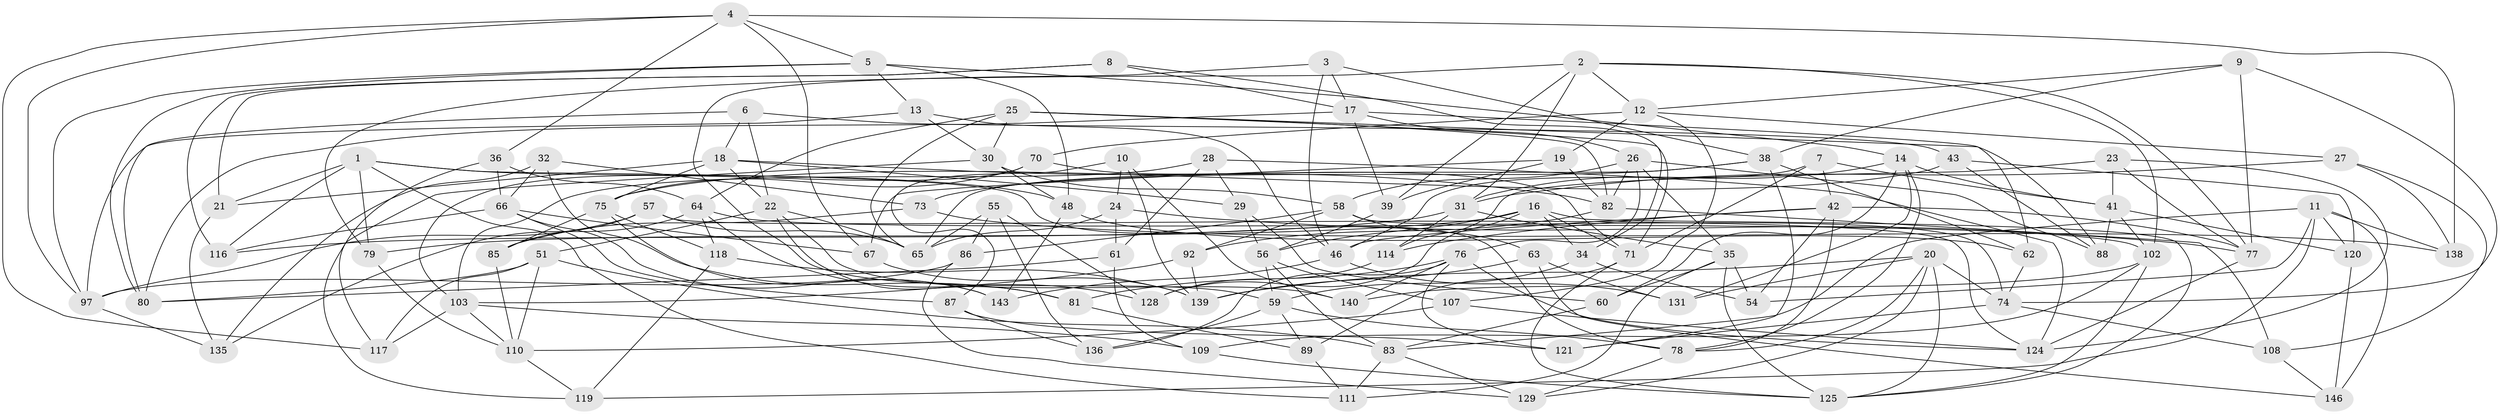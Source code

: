 // original degree distribution, {4: 1.0}
// Generated by graph-tools (version 1.1) at 2025/11/02/27/25 16:11:44]
// undirected, 102 vertices, 247 edges
graph export_dot {
graph [start="1"]
  node [color=gray90,style=filled];
  1 [super="+50"];
  2 [super="+104"];
  3;
  4 [super="+40"];
  5 [super="+137"];
  6;
  7;
  8;
  9;
  10;
  11 [super="+72"];
  12 [super="+113"];
  13;
  14 [super="+15"];
  16 [super="+53"];
  17 [super="+105"];
  18 [super="+44"];
  19;
  20 [super="+47"];
  21;
  22 [super="+52"];
  23;
  24;
  25 [super="+49"];
  26 [super="+91"];
  27;
  28;
  29;
  30 [super="+144"];
  31 [super="+33"];
  32;
  34;
  35 [super="+37"];
  36;
  38 [super="+45"];
  39;
  41 [super="+100"];
  42 [super="+112"];
  43;
  46 [super="+99"];
  48 [super="+93"];
  51 [super="+98"];
  54;
  55;
  56 [super="+94"];
  57;
  58 [super="+69"];
  59 [super="+106"];
  60;
  61;
  62;
  63;
  64 [super="+126"];
  65 [super="+134"];
  66 [super="+68"];
  67;
  70;
  71 [super="+115"];
  73;
  74 [super="+122"];
  75 [super="+127"];
  76 [super="+90"];
  77 [super="+123"];
  78 [super="+101"];
  79;
  80 [super="+84"];
  81;
  82 [super="+96"];
  83 [super="+95"];
  85;
  86;
  87;
  88;
  89;
  92;
  97 [super="+132"];
  102 [super="+142"];
  103 [super="+130"];
  107;
  108;
  109;
  110 [super="+145"];
  111;
  114;
  116;
  117;
  118;
  119;
  120;
  121;
  124 [super="+147"];
  125 [super="+133"];
  128;
  129;
  131;
  135;
  136;
  138;
  139 [super="+141"];
  140;
  143;
  146;
  1 -- 116;
  1 -- 48;
  1 -- 111;
  1 -- 21;
  1 -- 79;
  1 -- 78;
  2 -- 12;
  2 -- 79;
  2 -- 31;
  2 -- 77;
  2 -- 102;
  2 -- 39;
  3 -- 17;
  3 -- 38;
  3 -- 59;
  3 -- 46;
  4 -- 67;
  4 -- 138;
  4 -- 97;
  4 -- 117;
  4 -- 36;
  4 -- 5;
  5 -- 97;
  5 -- 48;
  5 -- 14;
  5 -- 80;
  5 -- 13;
  6 -- 43;
  6 -- 22;
  6 -- 80;
  6 -- 18;
  7 -- 71;
  7 -- 46;
  7 -- 42;
  7 -- 41;
  8 -- 21;
  8 -- 17;
  8 -- 34;
  8 -- 116;
  9 -- 12;
  9 -- 74;
  9 -- 38;
  9 -- 77;
  10 -- 140;
  10 -- 24;
  10 -- 87;
  10 -- 139;
  11 -- 54;
  11 -- 138;
  11 -- 119;
  11 -- 120;
  11 -- 83;
  11 -- 146;
  12 -- 27;
  12 -- 19;
  12 -- 107;
  12 -- 70;
  13 -- 97;
  13 -- 46;
  13 -- 30;
  14 -- 41;
  14 -- 131;
  14 -- 60;
  14 -- 78;
  14 -- 31;
  16 -- 34;
  16 -- 79;
  16 -- 125;
  16 -- 56;
  16 -- 128;
  16 -- 71;
  17 -- 39;
  17 -- 80;
  17 -- 26;
  17 -- 62;
  18 -- 21;
  18 -- 82;
  18 -- 75;
  18 -- 29;
  18 -- 22;
  19 -- 67;
  19 -- 39;
  19 -- 82;
  20 -- 74;
  20 -- 139;
  20 -- 78;
  20 -- 129;
  20 -- 131;
  20 -- 125;
  21 -- 135;
  22 -- 81;
  22 -- 65;
  22 -- 140;
  22 -- 51;
  23 -- 41;
  23 -- 114;
  23 -- 77;
  23 -- 124;
  24 -- 77;
  24 -- 65;
  24 -- 61;
  25 -- 71;
  25 -- 82;
  25 -- 88;
  25 -- 64;
  25 -- 30;
  25 -- 65;
  26 -- 88;
  26 -- 58;
  26 -- 35;
  26 -- 82;
  26 -- 76;
  27 -- 31;
  27 -- 108;
  27 -- 138;
  28 -- 61;
  28 -- 29;
  28 -- 124;
  28 -- 103;
  29 -- 60;
  29 -- 56;
  30 -- 58;
  30 -- 119;
  30 -- 48 [weight=2];
  31 -- 35;
  31 -- 114;
  31 -- 116;
  32 -- 73;
  32 -- 66;
  32 -- 135;
  32 -- 81;
  34 -- 59;
  34 -- 54;
  35 -- 111;
  35 -- 60;
  35 -- 125;
  35 -- 54;
  36 -- 117;
  36 -- 66;
  36 -- 64;
  38 -- 62;
  38 -- 121;
  38 -- 73;
  38 -- 65;
  39 -- 56;
  41 -- 102;
  41 -- 88;
  41 -- 120;
  42 -- 114;
  42 -- 77;
  42 -- 78;
  42 -- 54;
  42 -- 46;
  43 -- 88;
  43 -- 120;
  43 -- 75;
  46 -- 143;
  46 -- 131;
  48 -- 143;
  48 -- 62;
  51 -- 80 [weight=2];
  51 -- 83;
  51 -- 110;
  51 -- 117;
  55 -- 136;
  55 -- 86;
  55 -- 128;
  55 -- 65;
  56 -- 59;
  56 -- 107;
  56 -- 83;
  57 -- 124;
  57 -- 85;
  57 -- 65;
  57 -- 97;
  58 -- 63;
  58 -- 92;
  58 -- 74;
  58 -- 86;
  59 -- 89;
  59 -- 136;
  59 -- 78;
  60 -- 83;
  61 -- 109;
  61 -- 80;
  62 -- 74;
  63 -- 146;
  63 -- 131;
  63 -- 139;
  64 -- 128;
  64 -- 102;
  64 -- 118;
  64 -- 135;
  66 -- 87;
  66 -- 67;
  66 -- 116;
  66 -- 143;
  67 -- 139;
  70 -- 75;
  70 -- 71;
  70 -- 103;
  71 -- 89;
  71 -- 125;
  73 -- 85;
  73 -- 138;
  74 -- 121;
  74 -- 108;
  75 -- 85;
  75 -- 118;
  75 -- 143;
  76 -- 81;
  76 -- 121;
  76 -- 140;
  76 -- 136;
  76 -- 124;
  77 -- 124;
  78 -- 129;
  79 -- 110;
  81 -- 89;
  82 -- 108;
  82 -- 92;
  83 -- 111;
  83 -- 129;
  85 -- 110;
  86 -- 97;
  86 -- 129;
  87 -- 136;
  87 -- 121;
  89 -- 111;
  92 -- 103;
  92 -- 139;
  97 -- 135;
  102 -- 140;
  102 -- 109;
  102 -- 125;
  103 -- 109;
  103 -- 110;
  103 -- 117;
  107 -- 110;
  107 -- 124;
  108 -- 146;
  109 -- 125;
  110 -- 119;
  114 -- 128;
  118 -- 139;
  118 -- 119;
  120 -- 146;
}
